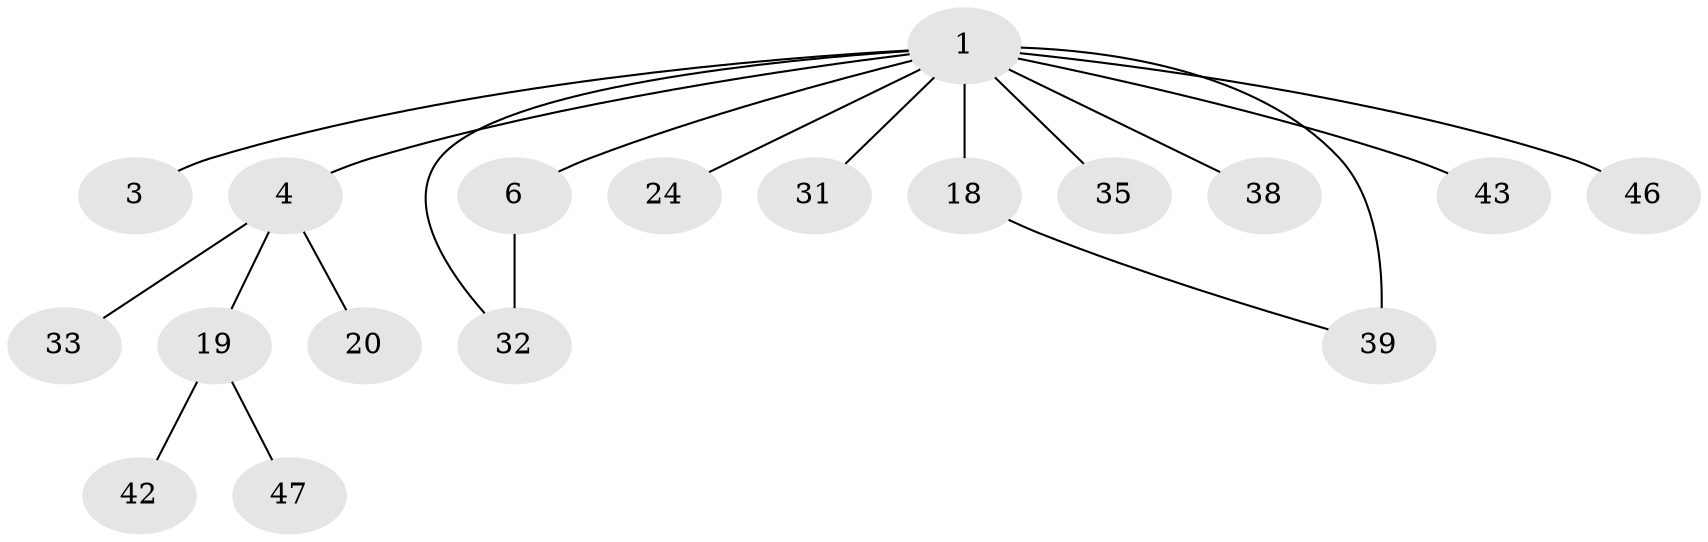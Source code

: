 // original degree distribution, {5: 0.06557377049180328, 1: 0.4426229508196721, 7: 0.03278688524590164, 4: 0.01639344262295082, 2: 0.32786885245901637, 3: 0.11475409836065574}
// Generated by graph-tools (version 1.1) at 2025/16/03/04/25 18:16:50]
// undirected, 18 vertices, 19 edges
graph export_dot {
graph [start="1"]
  node [color=gray90,style=filled];
  1 [super="+2+25+7+12"];
  3;
  4 [super="+9+13+51+16+17+5"];
  6 [super="+8+50+15"];
  18 [super="+22+34"];
  19 [super="+23+28"];
  20;
  24;
  31;
  32;
  33;
  35 [super="+45"];
  38;
  39 [super="+53"];
  42 [super="+44"];
  43 [super="+59"];
  46;
  47;
  1 -- 6;
  1 -- 18;
  1 -- 3;
  1 -- 4;
  1 -- 38;
  1 -- 32;
  1 -- 43;
  1 -- 39 [weight=2];
  1 -- 24;
  1 -- 35;
  1 -- 46;
  1 -- 31;
  4 -- 33;
  4 -- 19;
  4 -- 20;
  6 -- 32;
  18 -- 39;
  19 -- 42;
  19 -- 47;
}
